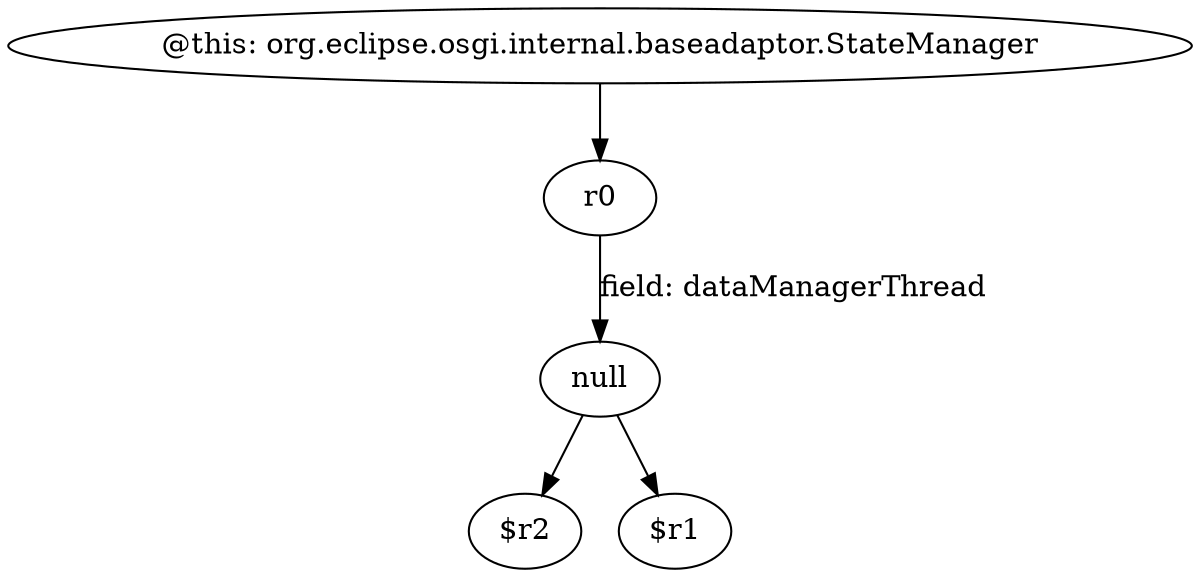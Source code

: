 digraph g {
0[label="null"]
1[label="$r2"]
0->1[label=""]
2[label="r0"]
2->0[label="field: dataManagerThread"]
3[label="$r1"]
0->3[label=""]
4[label="@this: org.eclipse.osgi.internal.baseadaptor.StateManager"]
4->2[label=""]
}